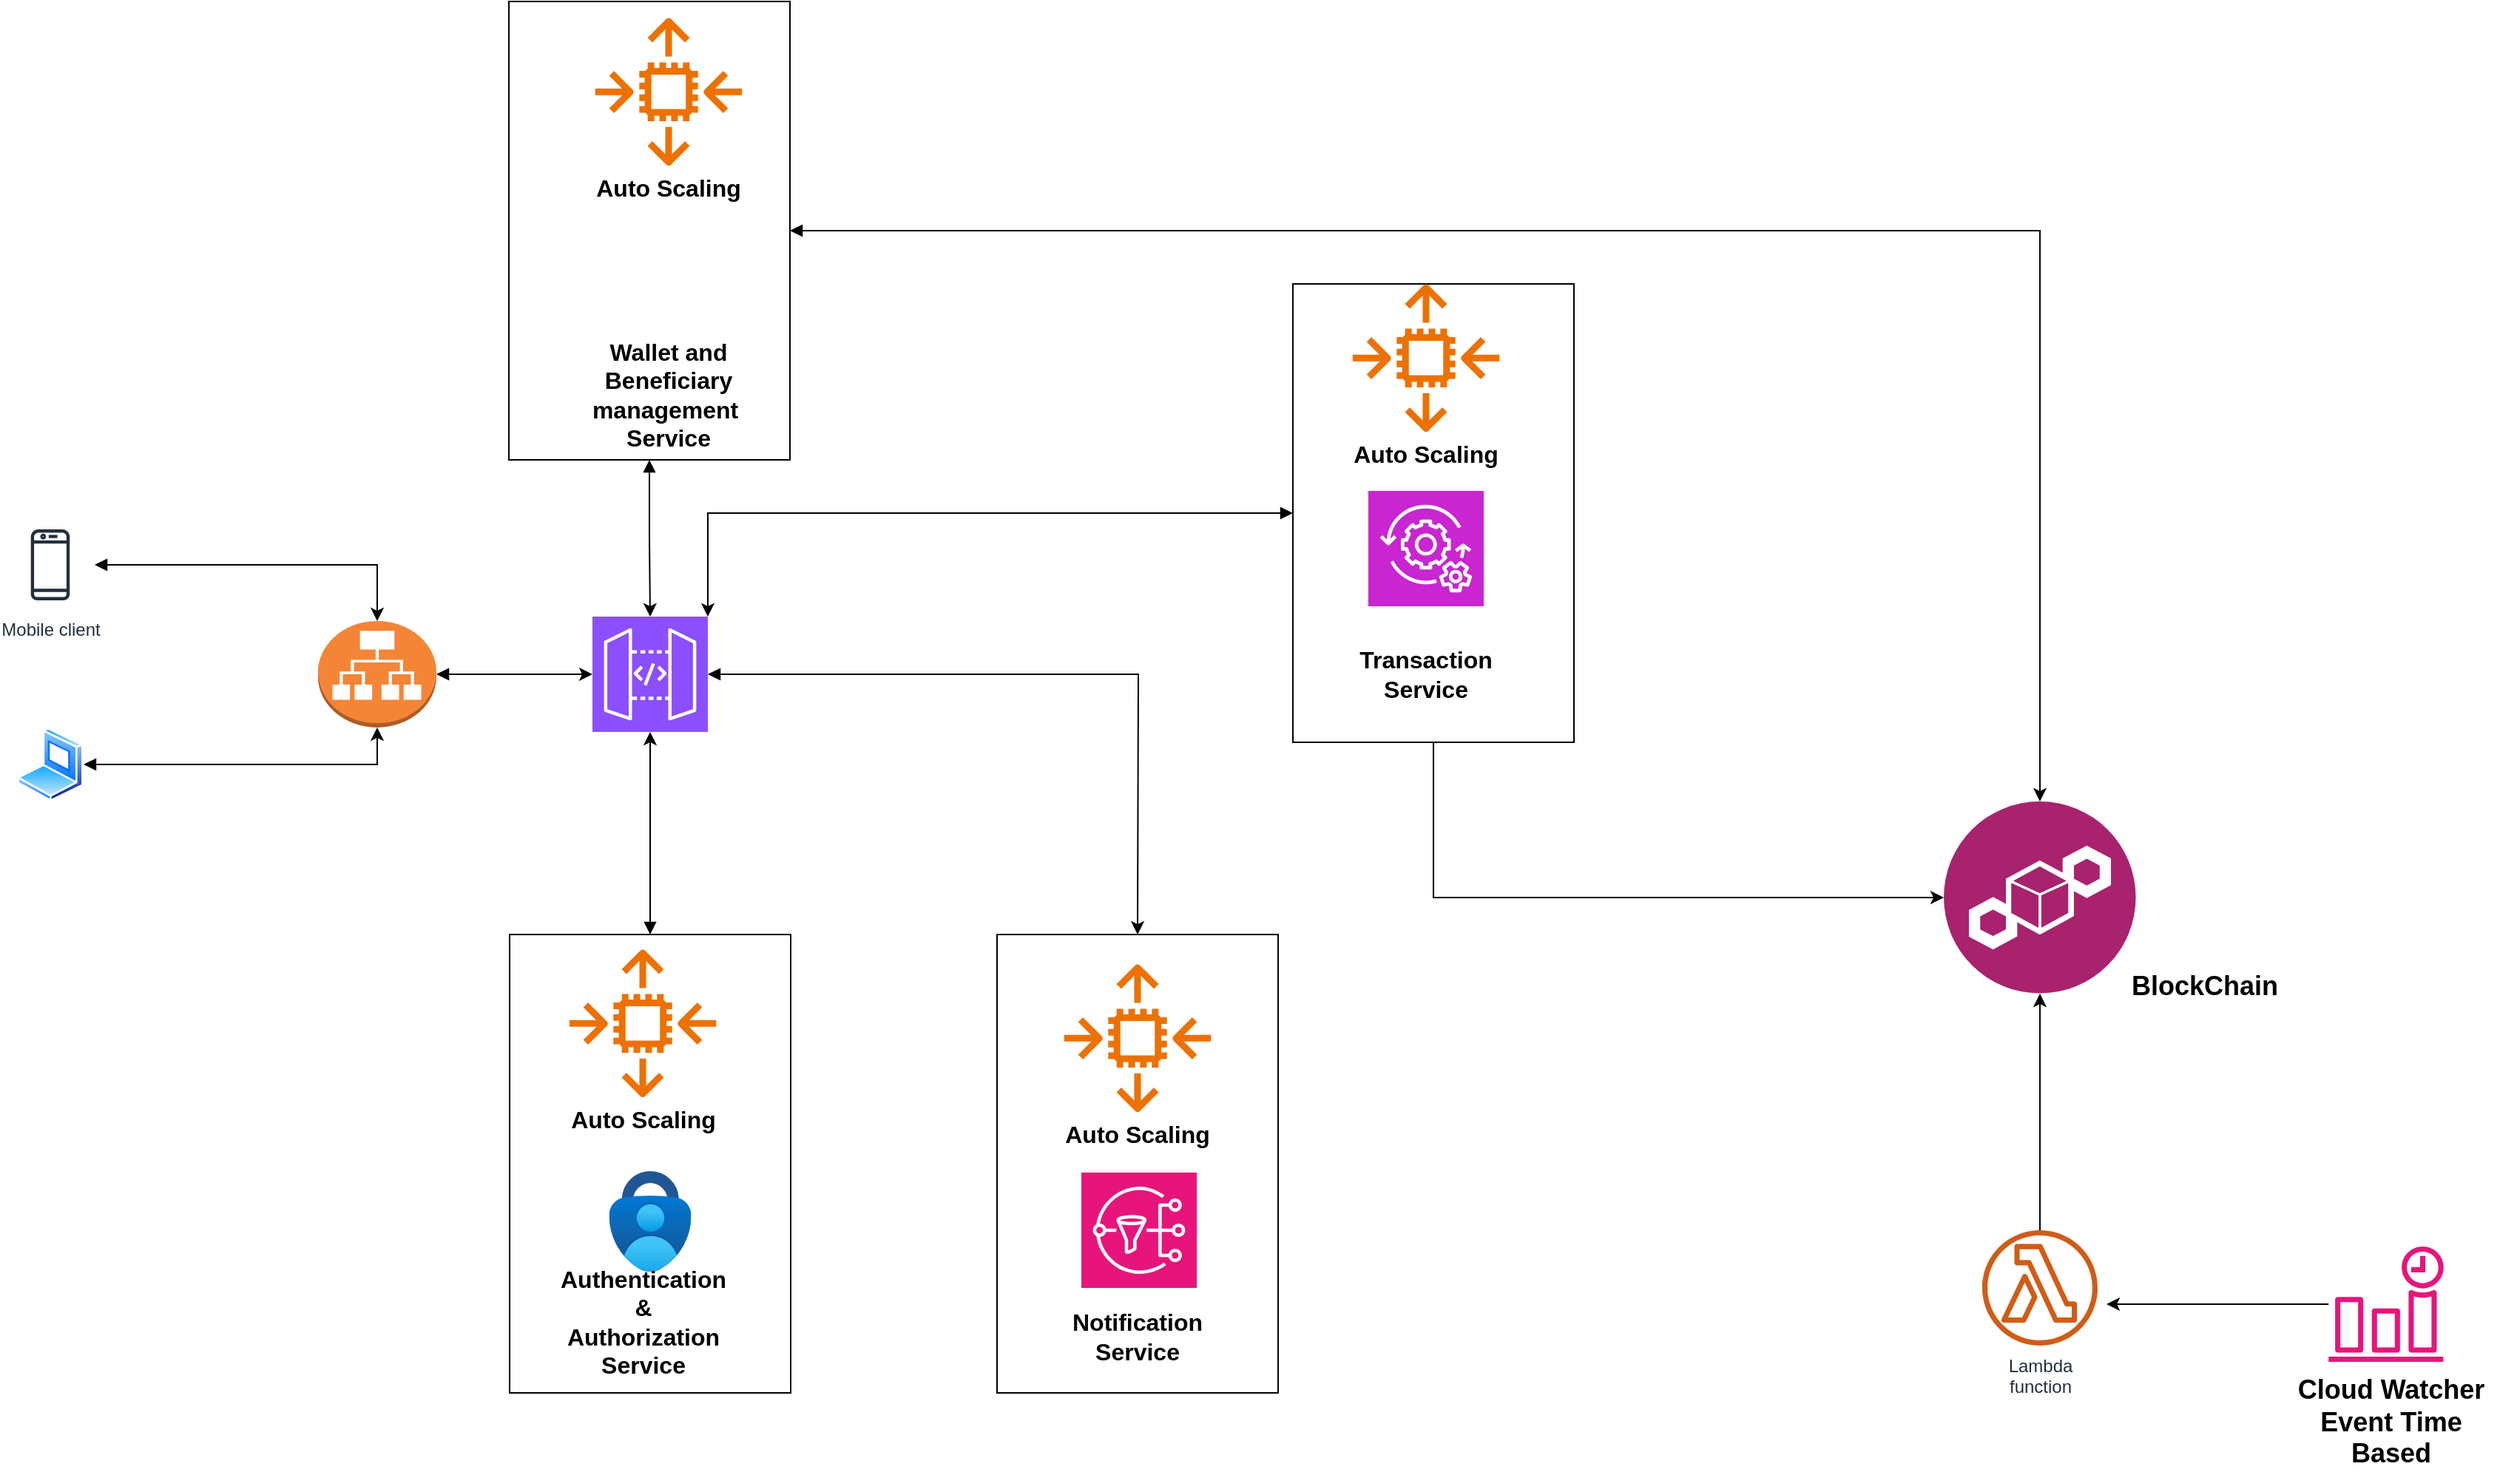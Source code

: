 <mxfile version="23.1.3" type="github">
  <diagram id="Ht1M8jgEwFfnCIfOTk4-" name="Page-1">
    <mxGraphModel dx="1760" dy="25" grid="1" gridSize="10" guides="1" tooltips="1" connect="1" arrows="1" fold="1" page="1" pageScale="1" pageWidth="1169" pageHeight="827" math="0" shadow="0">
      <root>
        <mxCell id="0" />
        <mxCell id="1" parent="0" />
        <mxCell id="n_Ng3383ONINiVb1YW3M-2" value="Mobile client" style="sketch=0;outlineConnect=0;fontColor=#232F3E;gradientColor=none;strokeColor=#232F3E;fillColor=#ffffff;dashed=0;verticalLabelPosition=bottom;verticalAlign=top;align=center;html=1;fontSize=12;fontStyle=0;aspect=fixed;shape=mxgraph.aws4.resourceIcon;resIcon=mxgraph.aws4.mobile_client;" vertex="1" parent="1">
          <mxGeometry x="250" y="1200" width="60" height="60" as="geometry" />
        </mxCell>
        <mxCell id="n_Ng3383ONINiVb1YW3M-3" value="" style="image;aspect=fixed;perimeter=ellipsePerimeter;html=1;align=center;shadow=0;dashed=0;spacingTop=3;image=img/lib/active_directory/laptop_client.svg;" vertex="1" parent="1">
          <mxGeometry x="257.5" y="1340" width="45" height="50" as="geometry" />
        </mxCell>
        <mxCell id="n_Ng3383ONINiVb1YW3M-4" value="" style="outlineConnect=0;dashed=0;verticalLabelPosition=bottom;verticalAlign=top;align=center;html=1;shape=mxgraph.aws3.application_load_balancer;fillColor=#F58536;gradientColor=none;" vertex="1" parent="1">
          <mxGeometry x="461" y="1268" width="80" height="72" as="geometry" />
        </mxCell>
        <mxCell id="n_Ng3383ONINiVb1YW3M-7" style="edgeStyle=orthogonalEdgeStyle;rounded=0;orthogonalLoop=1;jettySize=auto;html=1;entryX=0.5;entryY=0;entryDx=0;entryDy=0;entryPerimeter=0;startArrow=block;startFill=1;" edge="1" parent="1" source="n_Ng3383ONINiVb1YW3M-2" target="n_Ng3383ONINiVb1YW3M-4">
          <mxGeometry relative="1" as="geometry" />
        </mxCell>
        <mxCell id="n_Ng3383ONINiVb1YW3M-8" style="edgeStyle=orthogonalEdgeStyle;rounded=0;orthogonalLoop=1;jettySize=auto;html=1;entryX=0.5;entryY=1;entryDx=0;entryDy=0;entryPerimeter=0;startArrow=block;startFill=1;" edge="1" parent="1" source="n_Ng3383ONINiVb1YW3M-3" target="n_Ng3383ONINiVb1YW3M-4">
          <mxGeometry relative="1" as="geometry" />
        </mxCell>
        <mxCell id="n_Ng3383ONINiVb1YW3M-27" value="" style="group" vertex="1" connectable="0" parent="1">
          <mxGeometry x="590.5" y="1480" width="190" height="310" as="geometry" />
        </mxCell>
        <mxCell id="n_Ng3383ONINiVb1YW3M-28" value="" style="image;aspect=fixed;html=1;points=[];align=center;fontSize=12;image=img/lib/azure2/security/Multifactor_Authentication.svg;" vertex="1" parent="n_Ng3383ONINiVb1YW3M-27">
          <mxGeometry x="67.3" y="160" width="55.4" height="68" as="geometry" />
        </mxCell>
        <mxCell id="n_Ng3383ONINiVb1YW3M-29" value="" style="rounded=0;whiteSpace=wrap;html=1;fillColor=none;movable=1;resizable=1;rotatable=1;deletable=1;editable=1;locked=0;connectable=1;" vertex="1" parent="n_Ng3383ONINiVb1YW3M-27">
          <mxGeometry width="190" height="310" as="geometry" />
        </mxCell>
        <mxCell id="n_Ng3383ONINiVb1YW3M-30" value="" style="group" vertex="1" connectable="0" parent="n_Ng3383ONINiVb1YW3M-27">
          <mxGeometry x="40" y="10" width="100" height="130" as="geometry" />
        </mxCell>
        <mxCell id="n_Ng3383ONINiVb1YW3M-31" value="" style="sketch=0;outlineConnect=0;fontColor=#232F3E;gradientColor=none;fillColor=#ED7100;strokeColor=none;dashed=0;verticalLabelPosition=bottom;verticalAlign=top;align=center;html=1;fontSize=12;fontStyle=0;aspect=fixed;pointerEvents=1;shape=mxgraph.aws4.auto_scaling2;" vertex="1" parent="n_Ng3383ONINiVb1YW3M-30">
          <mxGeometry width="100" height="100" as="geometry" />
        </mxCell>
        <mxCell id="n_Ng3383ONINiVb1YW3M-32" value="Auto Scaling" style="text;html=1;align=center;verticalAlign=middle;whiteSpace=wrap;rounded=0;fontSize=16;fontStyle=1" vertex="1" parent="n_Ng3383ONINiVb1YW3M-30">
          <mxGeometry y="100" width="100" height="30" as="geometry" />
        </mxCell>
        <mxCell id="n_Ng3383ONINiVb1YW3M-33" value="Authentication &amp;amp;&lt;br&gt;Authorization Service&lt;br&gt;" style="text;html=1;align=center;verticalAlign=middle;whiteSpace=wrap;rounded=0;fontSize=16;fontStyle=1" vertex="1" parent="n_Ng3383ONINiVb1YW3M-27">
          <mxGeometry x="40" y="247" width="100" height="30" as="geometry" />
        </mxCell>
        <mxCell id="n_Ng3383ONINiVb1YW3M-42" value="" style="group" vertex="1" connectable="0" parent="1">
          <mxGeometry x="920" y="1480" width="190" height="310" as="geometry" />
        </mxCell>
        <mxCell id="n_Ng3383ONINiVb1YW3M-20" value="" style="rounded=0;whiteSpace=wrap;html=1;fillColor=none;movable=1;resizable=1;rotatable=1;deletable=1;editable=1;locked=0;connectable=1;" vertex="1" parent="n_Ng3383ONINiVb1YW3M-42">
          <mxGeometry width="190" height="310" as="geometry" />
        </mxCell>
        <mxCell id="n_Ng3383ONINiVb1YW3M-21" value="" style="group" vertex="1" connectable="0" parent="n_Ng3383ONINiVb1YW3M-42">
          <mxGeometry x="45" y="20" width="100" height="130" as="geometry" />
        </mxCell>
        <mxCell id="n_Ng3383ONINiVb1YW3M-22" value="" style="sketch=0;outlineConnect=0;fontColor=#232F3E;gradientColor=none;fillColor=#ED7100;strokeColor=none;dashed=0;verticalLabelPosition=bottom;verticalAlign=top;align=center;html=1;fontSize=12;fontStyle=0;aspect=fixed;pointerEvents=1;shape=mxgraph.aws4.auto_scaling2;" vertex="1" parent="n_Ng3383ONINiVb1YW3M-21">
          <mxGeometry width="100" height="100" as="geometry" />
        </mxCell>
        <mxCell id="n_Ng3383ONINiVb1YW3M-23" value="Auto Scaling" style="text;html=1;align=center;verticalAlign=middle;whiteSpace=wrap;rounded=0;fontSize=16;fontStyle=1" vertex="1" parent="n_Ng3383ONINiVb1YW3M-21">
          <mxGeometry y="100" width="100" height="30" as="geometry" />
        </mxCell>
        <mxCell id="n_Ng3383ONINiVb1YW3M-25" value="Notification Service" style="text;html=1;align=center;verticalAlign=middle;whiteSpace=wrap;rounded=0;fontSize=16;fontStyle=1" vertex="1" parent="n_Ng3383ONINiVb1YW3M-42">
          <mxGeometry x="45" y="257" width="100" height="30" as="geometry" />
        </mxCell>
        <mxCell id="n_Ng3383ONINiVb1YW3M-41" value="" style="sketch=0;points=[[0,0,0],[0.25,0,0],[0.5,0,0],[0.75,0,0],[1,0,0],[0,1,0],[0.25,1,0],[0.5,1,0],[0.75,1,0],[1,1,0],[0,0.25,0],[0,0.5,0],[0,0.75,0],[1,0.25,0],[1,0.5,0],[1,0.75,0]];outlineConnect=0;fontColor=#232F3E;fillColor=#E7157B;strokeColor=#ffffff;dashed=0;verticalLabelPosition=bottom;verticalAlign=top;align=center;html=1;fontSize=12;fontStyle=0;aspect=fixed;shape=mxgraph.aws4.resourceIcon;resIcon=mxgraph.aws4.sns;" vertex="1" parent="n_Ng3383ONINiVb1YW3M-42">
          <mxGeometry x="57" y="161" width="78" height="78" as="geometry" />
        </mxCell>
        <mxCell id="n_Ng3383ONINiVb1YW3M-46" value="" style="group" vertex="1" connectable="0" parent="1">
          <mxGeometry x="648" y="860" width="130" height="300" as="geometry" />
        </mxCell>
        <mxCell id="n_Ng3383ONINiVb1YW3M-37" value="" style="group" vertex="1" connectable="0" parent="n_Ng3383ONINiVb1YW3M-46">
          <mxGeometry width="130" height="300" as="geometry" />
        </mxCell>
        <mxCell id="n_Ng3383ONINiVb1YW3M-38" value="" style="sketch=0;outlineConnect=0;fontColor=#232F3E;gradientColor=none;fillColor=#ED7100;strokeColor=none;dashed=0;verticalLabelPosition=bottom;verticalAlign=top;align=center;html=1;fontSize=12;fontStyle=0;aspect=fixed;pointerEvents=1;shape=mxgraph.aws4.auto_scaling2;" vertex="1" parent="n_Ng3383ONINiVb1YW3M-37">
          <mxGeometry width="100" height="100" as="geometry" />
        </mxCell>
        <mxCell id="n_Ng3383ONINiVb1YW3M-39" value="Auto Scaling" style="text;html=1;align=center;verticalAlign=middle;whiteSpace=wrap;rounded=0;fontSize=16;fontStyle=1" vertex="1" parent="n_Ng3383ONINiVb1YW3M-37">
          <mxGeometry y="100" width="100" height="30" as="geometry" />
        </mxCell>
        <mxCell id="n_Ng3383ONINiVb1YW3M-36" value="" style="rounded=0;whiteSpace=wrap;html=1;fillColor=none;movable=1;resizable=1;rotatable=1;deletable=1;editable=1;locked=0;connectable=1;" vertex="1" parent="n_Ng3383ONINiVb1YW3M-37">
          <mxGeometry x="-58" y="-11" width="190" height="310" as="geometry" />
        </mxCell>
        <mxCell id="n_Ng3383ONINiVb1YW3M-40" value="Wallet and Beneficiary management&amp;nbsp; Service" style="text;html=1;align=center;verticalAlign=middle;whiteSpace=wrap;rounded=0;fontSize=16;fontStyle=1" vertex="1" parent="n_Ng3383ONINiVb1YW3M-46">
          <mxGeometry y="240" width="100" height="30" as="geometry" />
        </mxCell>
        <mxCell id="n_Ng3383ONINiVb1YW3M-45" value="" style="shape=image;html=1;verticalAlign=top;verticalLabelPosition=bottom;labelBackgroundColor=#ffffff;imageAspect=0;aspect=fixed;image=https://cdn1.iconfinder.com/data/icons/icons-for-a-site-1/64/advantage_wallet-128.png" vertex="1" parent="n_Ng3383ONINiVb1YW3M-46">
          <mxGeometry x="6" y="130" width="88" height="88" as="geometry" />
        </mxCell>
        <mxCell id="n_Ng3383ONINiVb1YW3M-56" style="edgeStyle=orthogonalEdgeStyle;rounded=0;orthogonalLoop=1;jettySize=auto;html=1;startArrow=block;startFill=1;" edge="1" parent="1" source="n_Ng3383ONINiVb1YW3M-48">
          <mxGeometry relative="1" as="geometry">
            <mxPoint x="1015" y="1480" as="targetPoint" />
          </mxGeometry>
        </mxCell>
        <mxCell id="n_Ng3383ONINiVb1YW3M-48" value="" style="sketch=0;points=[[0,0,0],[0.25,0,0],[0.5,0,0],[0.75,0,0],[1,0,0],[0,1,0],[0.25,1,0],[0.5,1,0],[0.75,1,0],[1,1,0],[0,0.25,0],[0,0.5,0],[0,0.75,0],[1,0.25,0],[1,0.5,0],[1,0.75,0]];outlineConnect=0;fontColor=#232F3E;fillColor=#8C4FFF;strokeColor=#ffffff;dashed=0;verticalLabelPosition=bottom;verticalAlign=top;align=center;html=1;fontSize=12;fontStyle=0;aspect=fixed;shape=mxgraph.aws4.resourceIcon;resIcon=mxgraph.aws4.api_gateway;" vertex="1" parent="1">
          <mxGeometry x="646.5" y="1265" width="78" height="78" as="geometry" />
        </mxCell>
        <mxCell id="n_Ng3383ONINiVb1YW3M-50" value="" style="group" vertex="1" connectable="0" parent="1">
          <mxGeometry x="1120" y="1040" width="190" height="310" as="geometry" />
        </mxCell>
        <mxCell id="n_Ng3383ONINiVb1YW3M-12" value="" style="rounded=0;whiteSpace=wrap;html=1;fillColor=none;" vertex="1" parent="n_Ng3383ONINiVb1YW3M-50">
          <mxGeometry width="190" height="310" as="geometry" />
        </mxCell>
        <mxCell id="n_Ng3383ONINiVb1YW3M-18" value="" style="group" vertex="1" connectable="0" parent="n_Ng3383ONINiVb1YW3M-50">
          <mxGeometry x="40" width="100" height="130" as="geometry" />
        </mxCell>
        <mxCell id="n_Ng3383ONINiVb1YW3M-11" value="" style="sketch=0;outlineConnect=0;fontColor=#232F3E;gradientColor=none;fillColor=#ED7100;strokeColor=none;dashed=0;verticalLabelPosition=bottom;verticalAlign=top;align=center;html=1;fontSize=12;fontStyle=0;aspect=fixed;pointerEvents=1;shape=mxgraph.aws4.auto_scaling2;" vertex="1" parent="n_Ng3383ONINiVb1YW3M-18">
          <mxGeometry width="100" height="100" as="geometry" />
        </mxCell>
        <mxCell id="n_Ng3383ONINiVb1YW3M-14" value="Auto Scaling" style="text;html=1;align=center;verticalAlign=middle;whiteSpace=wrap;rounded=0;fontSize=16;fontStyle=1" vertex="1" parent="n_Ng3383ONINiVb1YW3M-18">
          <mxGeometry y="100" width="100" height="30" as="geometry" />
        </mxCell>
        <mxCell id="n_Ng3383ONINiVb1YW3M-19" value="" style="group;labelBorderColor=default;strokeColor=none;" vertex="1" connectable="0" parent="n_Ng3383ONINiVb1YW3M-50">
          <mxGeometry x="40" y="140" width="100" height="140" as="geometry" />
        </mxCell>
        <mxCell id="n_Ng3383ONINiVb1YW3M-9" value="" style="sketch=0;points=[[0,0,0],[0.25,0,0],[0.5,0,0],[0.75,0,0],[1,0,0],[0,1,0],[0.25,1,0],[0.5,1,0],[0.75,1,0],[1,1,0],[0,0.25,0],[0,0.5,0],[0,0.75,0],[1,0.25,0],[1,0.5,0],[1,0.75,0]];outlineConnect=0;fontColor=#232F3E;fillColor=#C925D1;strokeColor=#ffffff;dashed=0;verticalLabelPosition=bottom;verticalAlign=top;align=center;html=1;fontSize=12;fontStyle=0;aspect=fixed;shape=mxgraph.aws4.resourceIcon;resIcon=mxgraph.aws4.managed_services;" vertex="1" parent="n_Ng3383ONINiVb1YW3M-19">
          <mxGeometry x="11" width="78" height="78" as="geometry" />
        </mxCell>
        <mxCell id="n_Ng3383ONINiVb1YW3M-17" value="Transaction Service" style="text;html=1;align=center;verticalAlign=middle;whiteSpace=wrap;rounded=0;fontSize=16;fontStyle=1" vertex="1" parent="n_Ng3383ONINiVb1YW3M-19">
          <mxGeometry y="107.188" width="100" height="32.812" as="geometry" />
        </mxCell>
        <mxCell id="n_Ng3383ONINiVb1YW3M-51" style="edgeStyle=orthogonalEdgeStyle;rounded=0;orthogonalLoop=1;jettySize=auto;html=1;entryX=0;entryY=0.5;entryDx=0;entryDy=0;entryPerimeter=0;startArrow=block;startFill=1;" edge="1" parent="1" source="n_Ng3383ONINiVb1YW3M-4" target="n_Ng3383ONINiVb1YW3M-48">
          <mxGeometry relative="1" as="geometry" />
        </mxCell>
        <mxCell id="n_Ng3383ONINiVb1YW3M-52" style="edgeStyle=orthogonalEdgeStyle;rounded=0;orthogonalLoop=1;jettySize=auto;html=1;entryX=0.5;entryY=1;entryDx=0;entryDy=0;entryPerimeter=0;startArrow=block;startFill=1;" edge="1" parent="1" source="n_Ng3383ONINiVb1YW3M-29" target="n_Ng3383ONINiVb1YW3M-48">
          <mxGeometry relative="1" as="geometry" />
        </mxCell>
        <mxCell id="n_Ng3383ONINiVb1YW3M-53" style="edgeStyle=orthogonalEdgeStyle;rounded=0;orthogonalLoop=1;jettySize=auto;html=1;entryX=0.5;entryY=0;entryDx=0;entryDy=0;entryPerimeter=0;startArrow=block;startFill=1;" edge="1" parent="1" source="n_Ng3383ONINiVb1YW3M-36" target="n_Ng3383ONINiVb1YW3M-48">
          <mxGeometry relative="1" as="geometry" />
        </mxCell>
        <mxCell id="n_Ng3383ONINiVb1YW3M-55" style="edgeStyle=orthogonalEdgeStyle;rounded=0;orthogonalLoop=1;jettySize=auto;html=1;entryX=1;entryY=0;entryDx=0;entryDy=0;entryPerimeter=0;startArrow=block;startFill=1;" edge="1" parent="1" source="n_Ng3383ONINiVb1YW3M-12" target="n_Ng3383ONINiVb1YW3M-48">
          <mxGeometry relative="1" as="geometry" />
        </mxCell>
        <mxCell id="n_Ng3383ONINiVb1YW3M-57" value="" style="image;aspect=fixed;perimeter=ellipsePerimeter;html=1;align=center;shadow=0;dashed=0;fontColor=#4277BB;labelBackgroundColor=default;fontSize=12;spacingTop=3;image=img/lib/ibm/blockchain/blockchain.svg;" vertex="1" parent="1">
          <mxGeometry x="1560" y="1390" width="130" height="130" as="geometry" />
        </mxCell>
        <mxCell id="n_Ng3383ONINiVb1YW3M-58" style="edgeStyle=orthogonalEdgeStyle;rounded=0;orthogonalLoop=1;jettySize=auto;html=1;entryX=0.5;entryY=0;entryDx=0;entryDy=0;startArrow=block;startFill=1;" edge="1" parent="1" source="n_Ng3383ONINiVb1YW3M-36" target="n_Ng3383ONINiVb1YW3M-57">
          <mxGeometry relative="1" as="geometry" />
        </mxCell>
        <mxCell id="n_Ng3383ONINiVb1YW3M-60" style="edgeStyle=orthogonalEdgeStyle;rounded=0;orthogonalLoop=1;jettySize=auto;html=1;entryX=0;entryY=0.5;entryDx=0;entryDy=0;exitX=0.5;exitY=1;exitDx=0;exitDy=0;" edge="1" parent="1" source="n_Ng3383ONINiVb1YW3M-12" target="n_Ng3383ONINiVb1YW3M-57">
          <mxGeometry relative="1" as="geometry" />
        </mxCell>
        <mxCell id="n_Ng3383ONINiVb1YW3M-61" value="&lt;b style=&quot;font-size: 18px;&quot;&gt;BlockChain&lt;/b&gt;" style="text;html=1;align=center;verticalAlign=middle;whiteSpace=wrap;rounded=0;fontSize=18;" vertex="1" parent="1">
          <mxGeometry x="1664" y="1500" width="145" height="30" as="geometry" />
        </mxCell>
        <mxCell id="n_Ng3383ONINiVb1YW3M-63" style="edgeStyle=orthogonalEdgeStyle;rounded=0;orthogonalLoop=1;jettySize=auto;html=1;" edge="1" parent="1" source="n_Ng3383ONINiVb1YW3M-62" target="n_Ng3383ONINiVb1YW3M-57">
          <mxGeometry relative="1" as="geometry" />
        </mxCell>
        <mxCell id="n_Ng3383ONINiVb1YW3M-62" value="Lambda&lt;br&gt;function" style="outlineConnect=0;fontColor=#232F3E;gradientColor=none;fillColor=#D05C17;strokeColor=none;dashed=0;verticalLabelPosition=bottom;verticalAlign=top;align=center;html=1;fontSize=12;fontStyle=0;aspect=fixed;pointerEvents=1;shape=mxgraph.aws4.lambda_function;labelBackgroundColor=#ffffff;" vertex="1" parent="1">
          <mxGeometry x="1586" y="1680" width="78" height="78" as="geometry" />
        </mxCell>
        <mxCell id="n_Ng3383ONINiVb1YW3M-64" value="" style="sketch=0;outlineConnect=0;fontColor=#232F3E;gradientColor=none;fillColor=#E7157B;strokeColor=none;dashed=0;verticalLabelPosition=bottom;verticalAlign=top;align=center;html=1;fontSize=12;fontStyle=0;aspect=fixed;pointerEvents=1;shape=mxgraph.aws4.event_time_based;" vertex="1" parent="1">
          <mxGeometry x="1820" y="1691" width="78" height="78" as="geometry" />
        </mxCell>
        <mxCell id="n_Ng3383ONINiVb1YW3M-65" style="edgeStyle=orthogonalEdgeStyle;rounded=0;orthogonalLoop=1;jettySize=auto;html=1;entryX=1.077;entryY=0.641;entryDx=0;entryDy=0;entryPerimeter=0;" edge="1" parent="1" source="n_Ng3383ONINiVb1YW3M-64" target="n_Ng3383ONINiVb1YW3M-62">
          <mxGeometry relative="1" as="geometry" />
        </mxCell>
        <mxCell id="n_Ng3383ONINiVb1YW3M-66" value="&lt;b style=&quot;font-size: 18px;&quot;&gt;Cloud Watcher Event Time Based&lt;/b&gt;" style="text;html=1;align=center;verticalAlign=middle;whiteSpace=wrap;rounded=0;fontSize=18;" vertex="1" parent="1">
          <mxGeometry x="1790" y="1780" width="145" height="60" as="geometry" />
        </mxCell>
      </root>
    </mxGraphModel>
  </diagram>
</mxfile>
